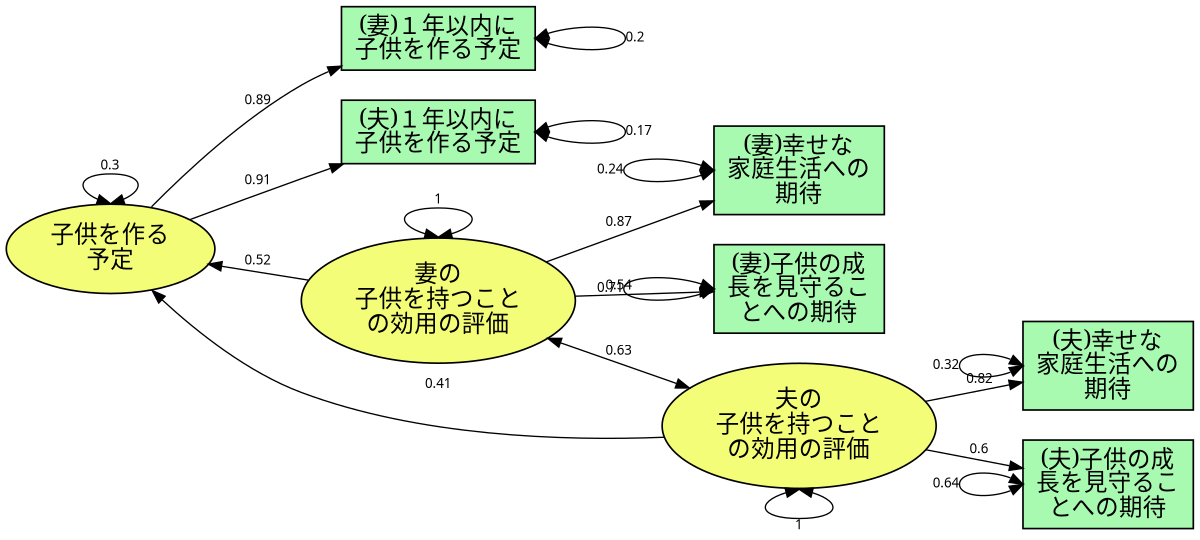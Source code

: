 digraph  fit  {
rankdir=LR;
size="8,8";
edge [fontname="sans" ,fontsize=8,arrowsize = 0.8,penwidth=0.8];
graph [ ordering = out];
center=1;
#node [shape =ellipse, style = filled,fillcolor = "#f4fd78"];F1 F2 F3;
#node [fontname="serif" ,fontsize=14, shape=box, style = filled,fillcolor = "#a9fab1"];
#絶対位置,shape,style,fillcolor,label指定
X1[pos="0,4!",fontname="serif" ,fontsize=14, shape=box, style = filled,fillcolor = "#a9fab1",label="(妻)幸せな\n家庭生活への\n期待"];
X2[pos="0,3!",fontname="serif" ,fontsize=14, shape=box, style = filled,fillcolor = "#a9fab1",label="(妻)子供の成\n長を見守るこ\nとへの期待"];
X3[pos="0,2!",fontname="serif" ,fontsize=14, shape=box, style = filled,fillcolor = "#a9fab1",label="(夫)幸せな\n家庭生活への\n期待"];
X4[pos="0,1!",fontname="serif" ,fontsize=14, shape=box, style = filled,fillcolor = "#a9fab1",label="(夫)子供の成\n長を見守るこ\nとへの期待"];
F1[pos="2.5,3.5!",fontname="serif" ,fontsize=14,shape =ellipse, style = filled,fillcolor = "#f4fd78",label="妻の\n子供を持つこと\nの効用の評価"];
F2[pos="2.5,1.5!",fontname="serif" ,fontsize=14,shape =ellipse, style = filled,fillcolor = "#f4fd78",label="夫の\n子供を持つこと\nの効用の評価"];
F3[pos="4.5,2.5!",fontname="serif" ,fontsize=14,shape =ellipse, style = filled,fillcolor = "#f4fd78",label="子供を作る\n予定"];
X5[pos="6.5,3.5!",fontname="serif" ,fontsize=14, shape=box, style = filled,fillcolor = "#a9fab1",label="(妻)１年以内に\n子供を作る予定"];
X6[pos="6.5,1.5!",fontname="serif" ,fontsize=14, shape=box, style = filled,fillcolor = "#a9fab1",label="(夫)１年以内に\n子供を作る予定"];
#
F1->X1[label=0.87];
F1->X2[label=0.54];
F2->X3[label=0.82];
F2->X4[label=0.6];
F3->X5[label=0.89];
F3->X6[label=0.91];
F3->F1[label=0.52,dir=back];
F3->F2[label=0.41,dir=back];
F1->F2[label=0.63,dir=both];
X1->X1[label=0.24,dir=both, headport=w, tailport=w];
X2->X2[label=0.71,dir=both, headport=w, tailport=w];
X3->X3[label=0.32,dir=both, headport=w, tailport=w];
X4->X4[label=0.64,dir=both, headport=w, tailport=w];
X5->X5[label=0.2,dir=both, headport=e, tailport=e];
X6->X6[label=0.17,dir=both, headport=e, tailport=e];
F1->F1[label=1,dir=both, headport=n, tailport=n];
F2->F2[label=1,dir=both, headport=s, tailport=s];
F3->F3[label=0.3,dir=both, headport=n, tailport=n];
}
